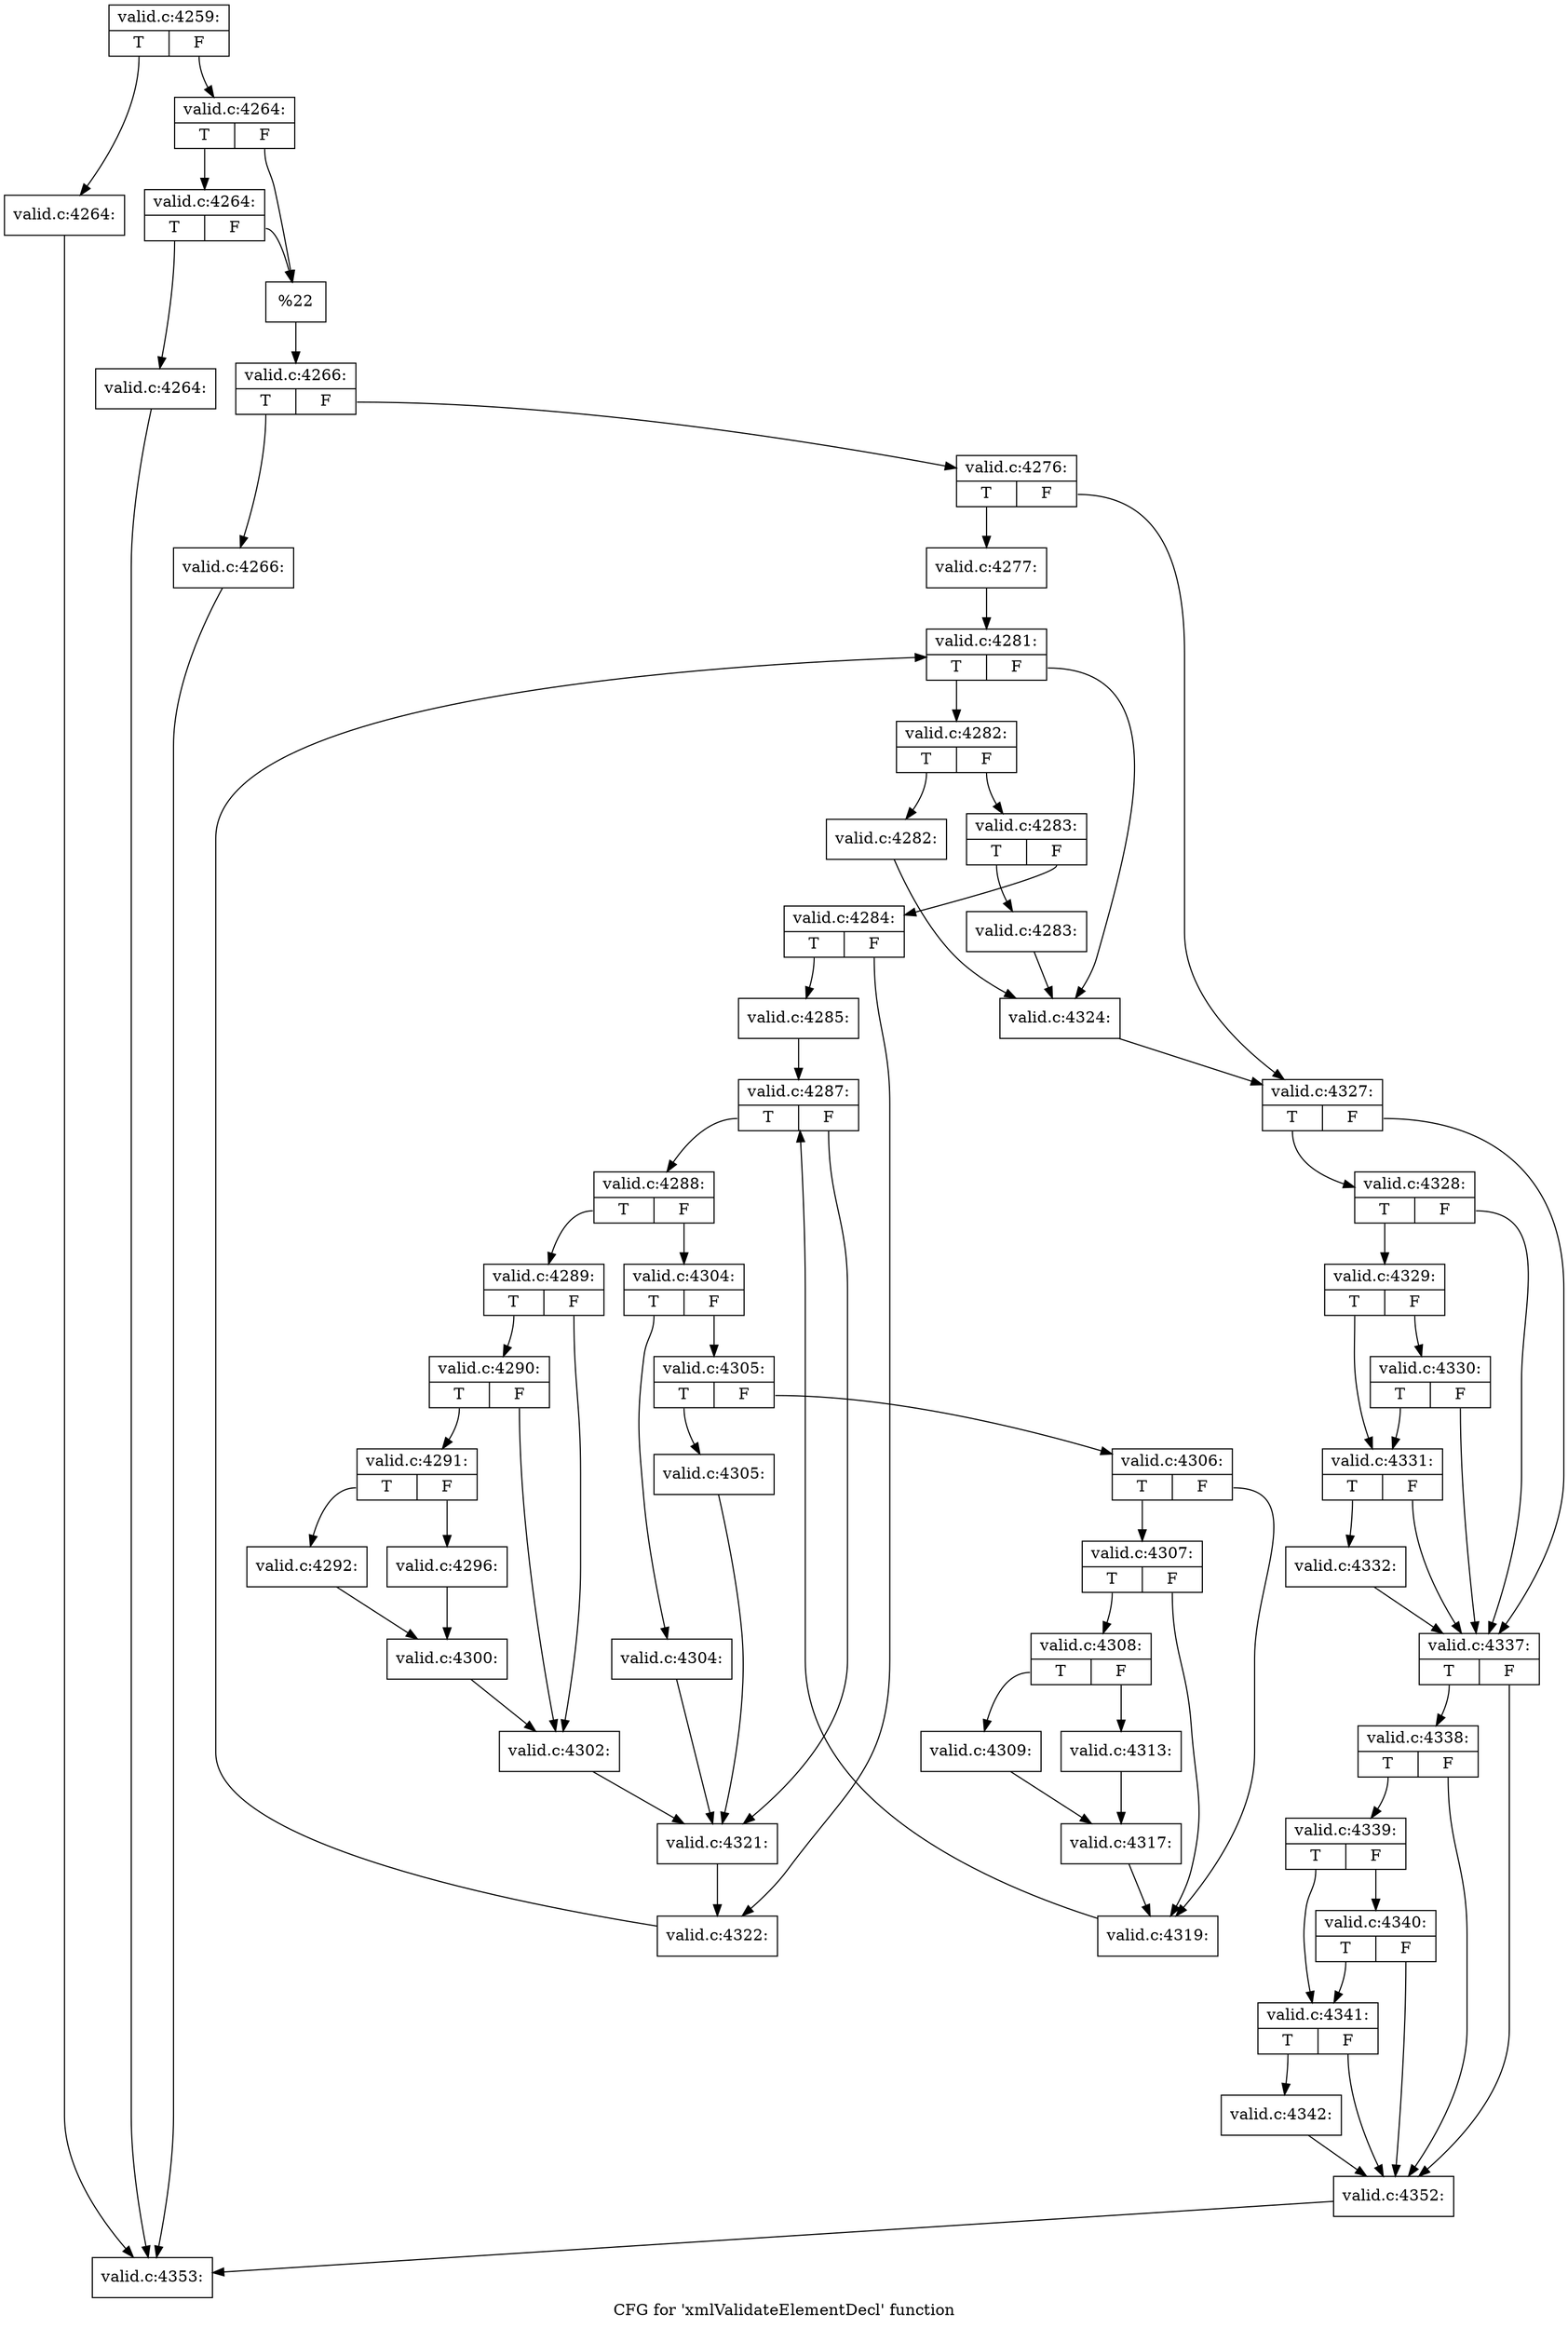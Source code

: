 digraph "CFG for 'xmlValidateElementDecl' function" {
	label="CFG for 'xmlValidateElementDecl' function";

	Node0x55fa50dee4e0 [shape=record,label="{valid.c:4259:|{<s0>T|<s1>F}}"];
	Node0x55fa50dee4e0:s0 -> Node0x55fa50e042d0;
	Node0x55fa50dee4e0:s1 -> Node0x55fa50e04370;
	Node0x55fa50e042d0 [shape=record,label="{valid.c:4264:}"];
	Node0x55fa50e042d0 -> Node0x55fa50e0a910;
	Node0x55fa50e04370 [shape=record,label="{valid.c:4264:|{<s0>T|<s1>F}}"];
	Node0x55fa50e04370:s0 -> Node0x55fa50e04720;
	Node0x55fa50e04370:s1 -> Node0x55fa50e046d0;
	Node0x55fa50e04720 [shape=record,label="{valid.c:4264:|{<s0>T|<s1>F}}"];
	Node0x55fa50e04720:s0 -> Node0x55fa50e04680;
	Node0x55fa50e04720:s1 -> Node0x55fa50e046d0;
	Node0x55fa50e04680 [shape=record,label="{valid.c:4264:}"];
	Node0x55fa50e04680 -> Node0x55fa50e0a910;
	Node0x55fa50e046d0 [shape=record,label="{%22}"];
	Node0x55fa50e046d0 -> Node0x55fa50e04320;
	Node0x55fa50e04320 [shape=record,label="{valid.c:4266:|{<s0>T|<s1>F}}"];
	Node0x55fa50e04320:s0 -> Node0x55fa50e04d20;
	Node0x55fa50e04320:s1 -> Node0x55fa50e04d70;
	Node0x55fa50e04d20 [shape=record,label="{valid.c:4266:}"];
	Node0x55fa50e04d20 -> Node0x55fa50e0a910;
	Node0x55fa50e04d70 [shape=record,label="{valid.c:4276:|{<s0>T|<s1>F}}"];
	Node0x55fa50e04d70:s0 -> Node0x55fa50e05200;
	Node0x55fa50e04d70:s1 -> Node0x55fa50e05250;
	Node0x55fa50e05200 [shape=record,label="{valid.c:4277:}"];
	Node0x55fa50e05200 -> Node0x55fa50e05ec0;
	Node0x55fa50e05ec0 [shape=record,label="{valid.c:4281:|{<s0>T|<s1>F}}"];
	Node0x55fa50e05ec0:s0 -> Node0x55fa50e062c0;
	Node0x55fa50e05ec0:s1 -> Node0x55fa50e060e0;
	Node0x55fa50e062c0 [shape=record,label="{valid.c:4282:|{<s0>T|<s1>F}}"];
	Node0x55fa50e062c0:s0 -> Node0x55fa50e06470;
	Node0x55fa50e062c0:s1 -> Node0x55fa50e064c0;
	Node0x55fa50e06470 [shape=record,label="{valid.c:4282:}"];
	Node0x55fa50e06470 -> Node0x55fa50e060e0;
	Node0x55fa50e064c0 [shape=record,label="{valid.c:4283:|{<s0>T|<s1>F}}"];
	Node0x55fa50e064c0:s0 -> Node0x55fa50e068c0;
	Node0x55fa50e064c0:s1 -> Node0x55fa50e06910;
	Node0x55fa50e068c0 [shape=record,label="{valid.c:4283:}"];
	Node0x55fa50e068c0 -> Node0x55fa50e060e0;
	Node0x55fa50e06910 [shape=record,label="{valid.c:4284:|{<s0>T|<s1>F}}"];
	Node0x55fa50e06910:s0 -> Node0x55fa50e06df0;
	Node0x55fa50e06910:s1 -> Node0x55fa50e06e40;
	Node0x55fa50e06df0 [shape=record,label="{valid.c:4285:}"];
	Node0x55fa50e06df0 -> Node0x55fa50e07a00;
	Node0x55fa50e07a00 [shape=record,label="{valid.c:4287:|{<s0>T|<s1>F}}"];
	Node0x55fa50e07a00:s0 -> Node0x55fa50e07e00;
	Node0x55fa50e07a00:s1 -> Node0x55fa50e07c20;
	Node0x55fa50e07e00 [shape=record,label="{valid.c:4288:|{<s0>T|<s1>F}}"];
	Node0x55fa50e07e00:s0 -> Node0x55fa50e07fb0;
	Node0x55fa50e07e00:s1 -> Node0x55fa50e08000;
	Node0x55fa50e07fb0 [shape=record,label="{valid.c:4289:|{<s0>T|<s1>F}}"];
	Node0x55fa50e07fb0:s0 -> Node0x55fa50e084b0;
	Node0x55fa50e07fb0:s1 -> Node0x55fa50e08460;
	Node0x55fa50e084b0 [shape=record,label="{valid.c:4290:|{<s0>T|<s1>F}}"];
	Node0x55fa50e084b0:s0 -> Node0x55fa50e08410;
	Node0x55fa50e084b0:s1 -> Node0x55fa50e08460;
	Node0x55fa50e08410 [shape=record,label="{valid.c:4291:|{<s0>T|<s1>F}}"];
	Node0x55fa50e08410:s0 -> Node0x55fa50e090a0;
	Node0x55fa50e08410:s1 -> Node0x55fa50e09140;
	Node0x55fa50e090a0 [shape=record,label="{valid.c:4292:}"];
	Node0x55fa50e090a0 -> Node0x55fa50e090f0;
	Node0x55fa50e09140 [shape=record,label="{valid.c:4296:}"];
	Node0x55fa50e09140 -> Node0x55fa50e090f0;
	Node0x55fa50e090f0 [shape=record,label="{valid.c:4300:}"];
	Node0x55fa50e090f0 -> Node0x55fa50e08460;
	Node0x55fa50e08460 [shape=record,label="{valid.c:4302:}"];
	Node0x55fa50e08460 -> Node0x55fa50e07c20;
	Node0x55fa50e08000 [shape=record,label="{valid.c:4304:|{<s0>T|<s1>F}}"];
	Node0x55fa50e08000:s0 -> Node0x55fa50e0c150;
	Node0x55fa50e08000:s1 -> Node0x55fa50e0c1a0;
	Node0x55fa50e0c150 [shape=record,label="{valid.c:4304:}"];
	Node0x55fa50e0c150 -> Node0x55fa50e07c20;
	Node0x55fa50e0c1a0 [shape=record,label="{valid.c:4305:|{<s0>T|<s1>F}}"];
	Node0x55fa50e0c1a0:s0 -> Node0x55fa50e0c680;
	Node0x55fa50e0c1a0:s1 -> Node0x55fa50e0c6d0;
	Node0x55fa50e0c680 [shape=record,label="{valid.c:4305:}"];
	Node0x55fa50e0c680 -> Node0x55fa50e07c20;
	Node0x55fa50e0c6d0 [shape=record,label="{valid.c:4306:|{<s0>T|<s1>F}}"];
	Node0x55fa50e0c6d0:s0 -> Node0x55fa50e0cd80;
	Node0x55fa50e0c6d0:s1 -> Node0x55fa50e0cd30;
	Node0x55fa50e0cd80 [shape=record,label="{valid.c:4307:|{<s0>T|<s1>F}}"];
	Node0x55fa50e0cd80:s0 -> Node0x55fa50e0cce0;
	Node0x55fa50e0cd80:s1 -> Node0x55fa50e0cd30;
	Node0x55fa50e0cce0 [shape=record,label="{valid.c:4308:|{<s0>T|<s1>F}}"];
	Node0x55fa50e0cce0:s0 -> Node0x55fa50e0dc30;
	Node0x55fa50e0cce0:s1 -> Node0x55fa50e0dcd0;
	Node0x55fa50e0dc30 [shape=record,label="{valid.c:4309:}"];
	Node0x55fa50e0dc30 -> Node0x55fa50e0dc80;
	Node0x55fa50e0dcd0 [shape=record,label="{valid.c:4313:}"];
	Node0x55fa50e0dcd0 -> Node0x55fa50e0dc80;
	Node0x55fa50e0dc80 [shape=record,label="{valid.c:4317:}"];
	Node0x55fa50e0dc80 -> Node0x55fa50e0cd30;
	Node0x55fa50e0cd30 [shape=record,label="{valid.c:4319:}"];
	Node0x55fa50e0cd30 -> Node0x55fa50e07a00;
	Node0x55fa50e07c20 [shape=record,label="{valid.c:4321:}"];
	Node0x55fa50e07c20 -> Node0x55fa50e06e40;
	Node0x55fa50e06e40 [shape=record,label="{valid.c:4322:}"];
	Node0x55fa50e06e40 -> Node0x55fa50e05ec0;
	Node0x55fa50e060e0 [shape=record,label="{valid.c:4324:}"];
	Node0x55fa50e060e0 -> Node0x55fa50e05250;
	Node0x55fa50e05250 [shape=record,label="{valid.c:4327:|{<s0>T|<s1>F}}"];
	Node0x55fa50e05250:s0 -> Node0x55fa50e10790;
	Node0x55fa50e05250:s1 -> Node0x55fa50e10640;
	Node0x55fa50e10790 [shape=record,label="{valid.c:4328:|{<s0>T|<s1>F}}"];
	Node0x55fa50e10790:s0 -> Node0x55fa50e10710;
	Node0x55fa50e10790:s1 -> Node0x55fa50e10640;
	Node0x55fa50e10710 [shape=record,label="{valid.c:4329:|{<s0>T|<s1>F}}"];
	Node0x55fa50e10710:s0 -> Node0x55fa50e10690;
	Node0x55fa50e10710:s1 -> Node0x55fa50e10d10;
	Node0x55fa50e10d10 [shape=record,label="{valid.c:4330:|{<s0>T|<s1>F}}"];
	Node0x55fa50e10d10:s0 -> Node0x55fa50e10690;
	Node0x55fa50e10d10:s1 -> Node0x55fa50e10640;
	Node0x55fa50e10690 [shape=record,label="{valid.c:4331:|{<s0>T|<s1>F}}"];
	Node0x55fa50e10690:s0 -> Node0x55fa50e105f0;
	Node0x55fa50e10690:s1 -> Node0x55fa50e10640;
	Node0x55fa50e105f0 [shape=record,label="{valid.c:4332:}"];
	Node0x55fa50e105f0 -> Node0x55fa50e10640;
	Node0x55fa50e10640 [shape=record,label="{valid.c:4337:|{<s0>T|<s1>F}}"];
	Node0x55fa50e10640:s0 -> Node0x55fa50e129d0;
	Node0x55fa50e10640:s1 -> Node0x55fa50e12880;
	Node0x55fa50e129d0 [shape=record,label="{valid.c:4338:|{<s0>T|<s1>F}}"];
	Node0x55fa50e129d0:s0 -> Node0x55fa50e12950;
	Node0x55fa50e129d0:s1 -> Node0x55fa50e12880;
	Node0x55fa50e12950 [shape=record,label="{valid.c:4339:|{<s0>T|<s1>F}}"];
	Node0x55fa50e12950:s0 -> Node0x55fa50e128d0;
	Node0x55fa50e12950:s1 -> Node0x55fa50e12f50;
	Node0x55fa50e12f50 [shape=record,label="{valid.c:4340:|{<s0>T|<s1>F}}"];
	Node0x55fa50e12f50:s0 -> Node0x55fa50e128d0;
	Node0x55fa50e12f50:s1 -> Node0x55fa50e12880;
	Node0x55fa50e128d0 [shape=record,label="{valid.c:4341:|{<s0>T|<s1>F}}"];
	Node0x55fa50e128d0:s0 -> Node0x55fa50e12830;
	Node0x55fa50e128d0:s1 -> Node0x55fa50e12880;
	Node0x55fa50e12830 [shape=record,label="{valid.c:4342:}"];
	Node0x55fa50e12830 -> Node0x55fa50e12880;
	Node0x55fa50e12880 [shape=record,label="{valid.c:4352:}"];
	Node0x55fa50e12880 -> Node0x55fa50e0a910;
	Node0x55fa50e0a910 [shape=record,label="{valid.c:4353:}"];
}
